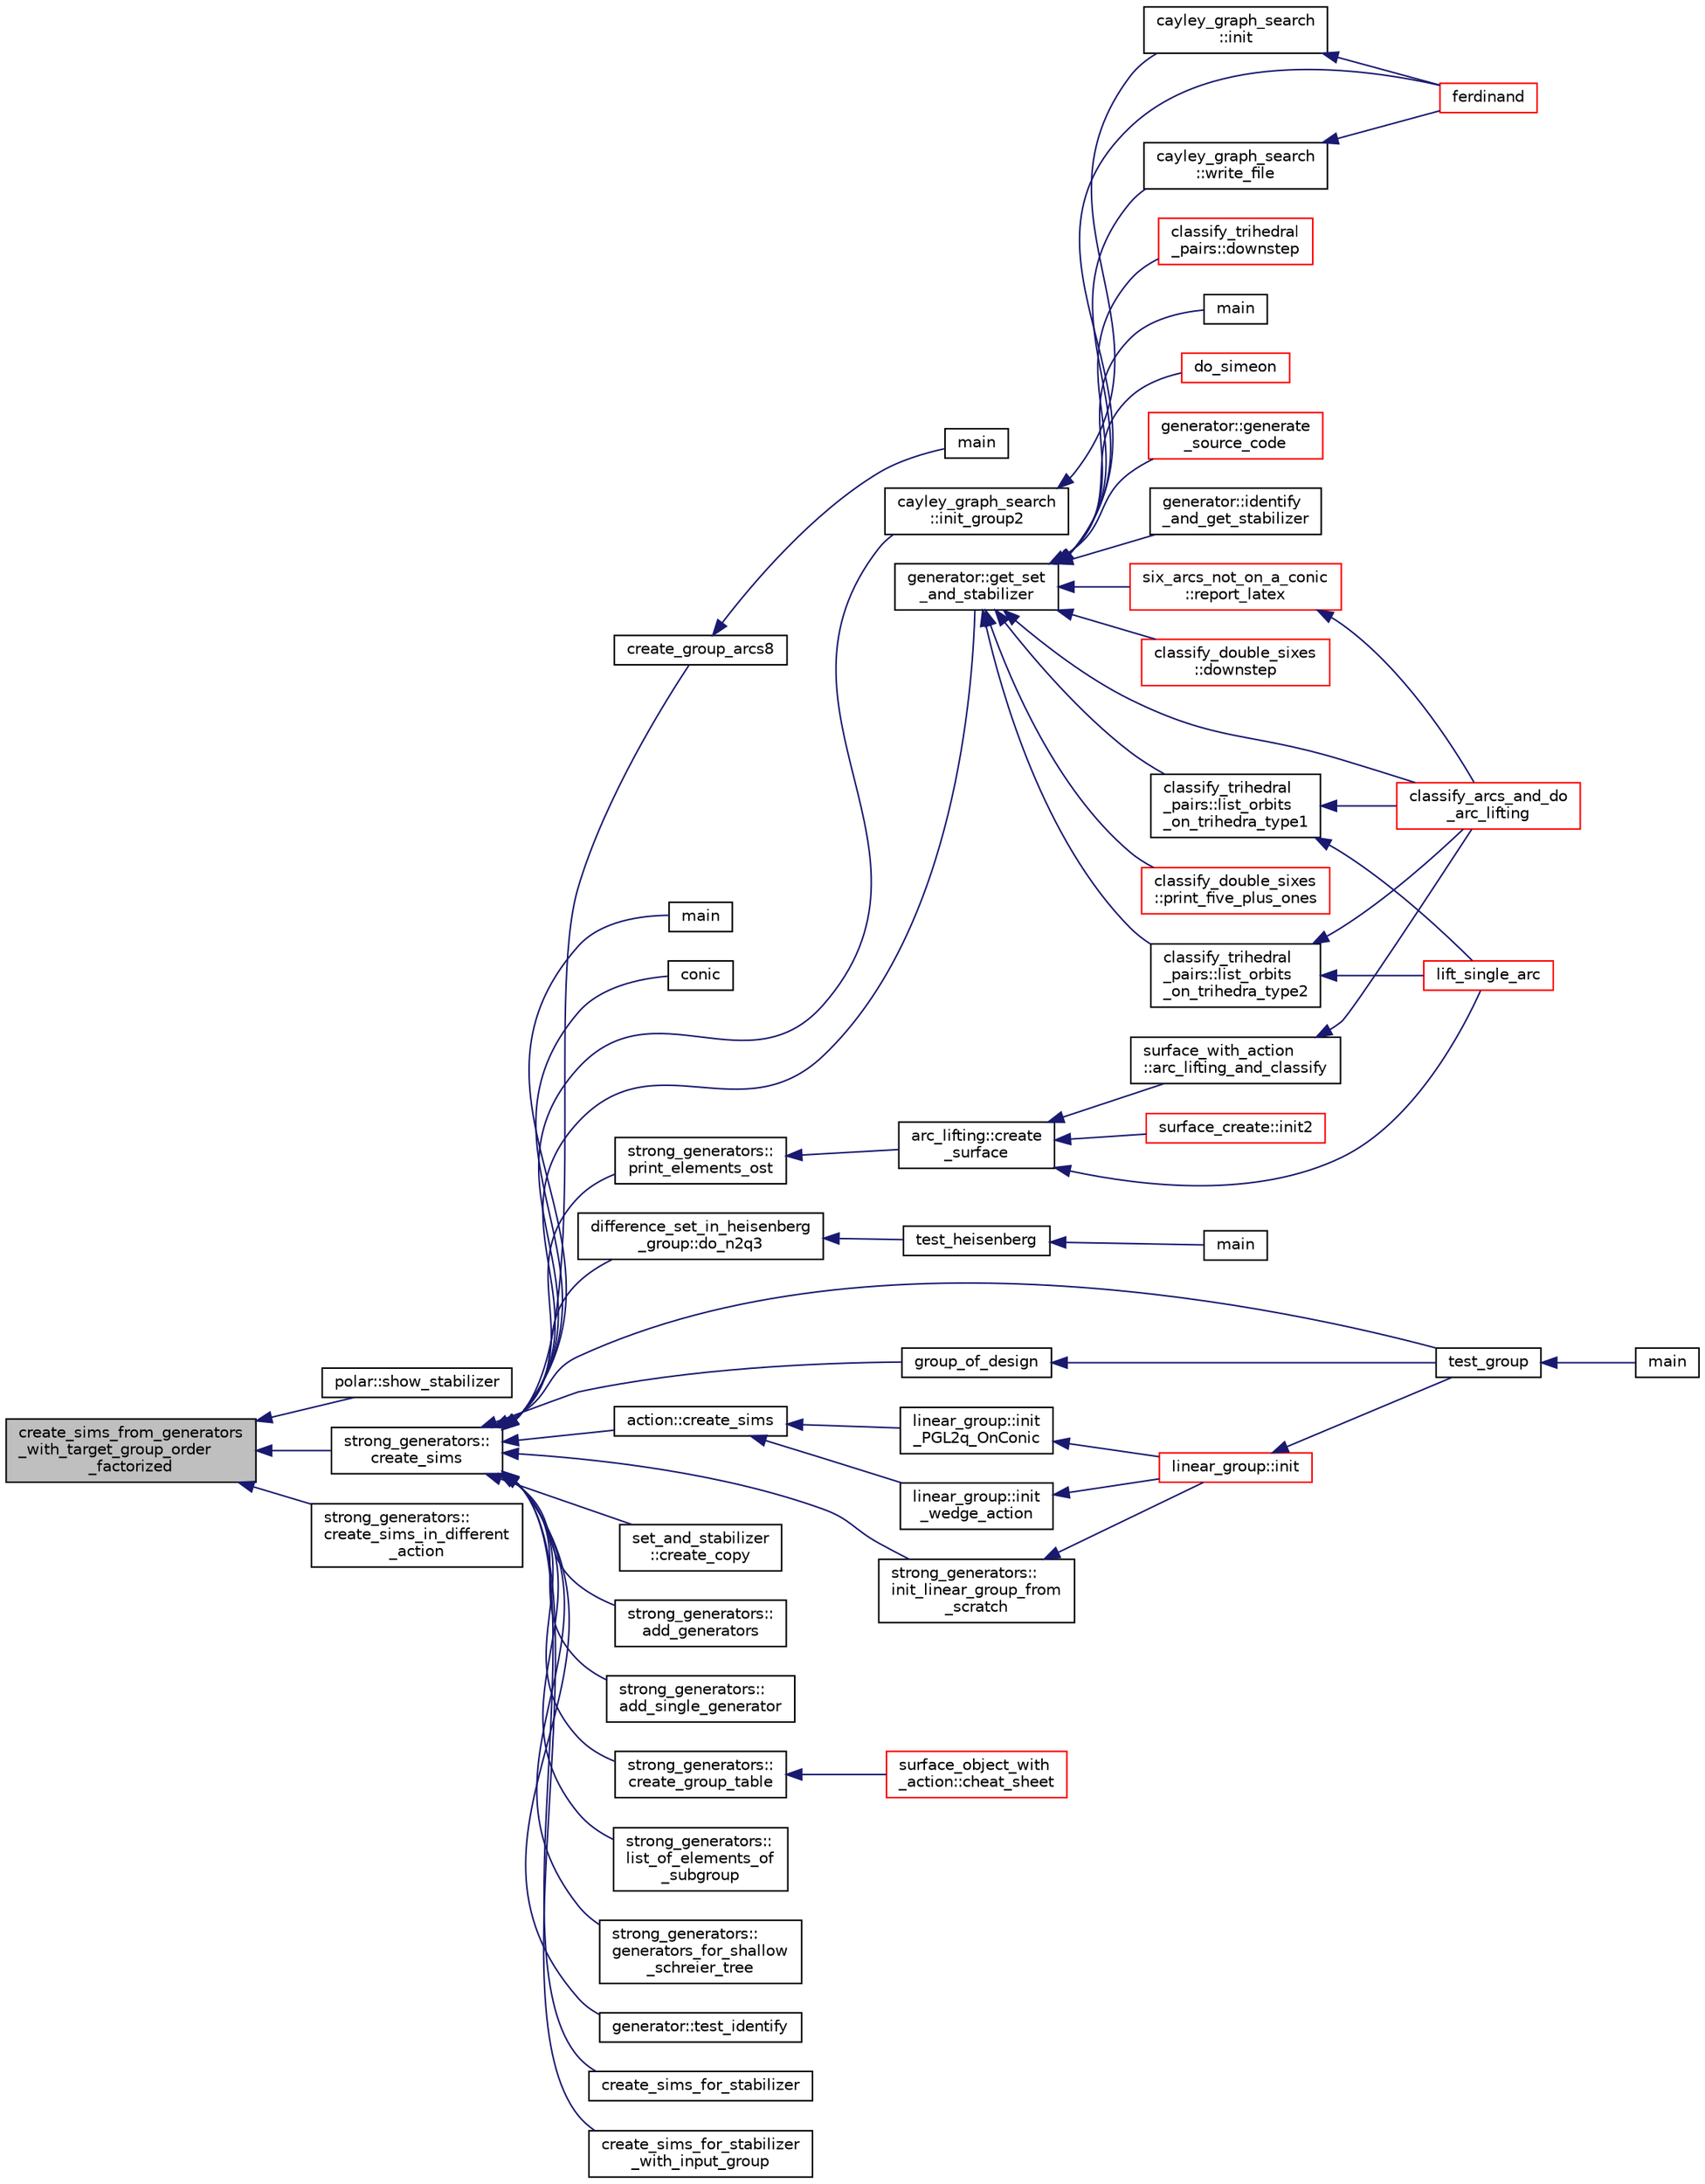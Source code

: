digraph "create_sims_from_generators_with_target_group_order_factorized"
{
  edge [fontname="Helvetica",fontsize="10",labelfontname="Helvetica",labelfontsize="10"];
  node [fontname="Helvetica",fontsize="10",shape=record];
  rankdir="LR";
  Node44 [label="create_sims_from_generators\l_with_target_group_order\l_factorized",height=0.2,width=0.4,color="black", fillcolor="grey75", style="filled", fontcolor="black"];
  Node44 -> Node45 [dir="back",color="midnightblue",fontsize="10",style="solid",fontname="Helvetica"];
  Node45 [label="polar::show_stabilizer",height=0.2,width=0.4,color="black", fillcolor="white", style="filled",URL="$da/d1c/classpolar.html#a24c5eb95c94171766c5fdc098db90581"];
  Node44 -> Node46 [dir="back",color="midnightblue",fontsize="10",style="solid",fontname="Helvetica"];
  Node46 [label="strong_generators::\lcreate_sims",height=0.2,width=0.4,color="black", fillcolor="white", style="filled",URL="$dc/d09/classstrong__generators.html#afca700d50772a39eeb74239355ae67e1"];
  Node46 -> Node47 [dir="back",color="midnightblue",fontsize="10",style="solid",fontname="Helvetica"];
  Node47 [label="create_group_arcs8",height=0.2,width=0.4,color="black", fillcolor="white", style="filled",URL="$d1/d9e/create__group_8_c.html#a9928eebe07667a19d9ac9409e0c9702c"];
  Node47 -> Node48 [dir="back",color="midnightblue",fontsize="10",style="solid",fontname="Helvetica"];
  Node48 [label="main",height=0.2,width=0.4,color="black", fillcolor="white", style="filled",URL="$d1/d9e/create__group_8_c.html#a217dbf8b442f20279ea00b898af96f52"];
  Node46 -> Node49 [dir="back",color="midnightblue",fontsize="10",style="solid",fontname="Helvetica"];
  Node49 [label="main",height=0.2,width=0.4,color="black", fillcolor="white", style="filled",URL="$db/d67/test__hyperoval_8_c.html#a3c04138a5bfe5d72780bb7e82a18e627"];
  Node46 -> Node50 [dir="back",color="midnightblue",fontsize="10",style="solid",fontname="Helvetica"];
  Node50 [label="conic",height=0.2,width=0.4,color="black", fillcolor="white", style="filled",URL="$d4/de8/conic_8_c.html#a96def9474b981a9d5831a9b48d85d652"];
  Node46 -> Node51 [dir="back",color="midnightblue",fontsize="10",style="solid",fontname="Helvetica"];
  Node51 [label="cayley_graph_search\l::init_group2",height=0.2,width=0.4,color="black", fillcolor="white", style="filled",URL="$de/dae/classcayley__graph__search.html#ac765646a4795740d7ac0a9407bf35f32"];
  Node51 -> Node52 [dir="back",color="midnightblue",fontsize="10",style="solid",fontname="Helvetica"];
  Node52 [label="cayley_graph_search\l::init",height=0.2,width=0.4,color="black", fillcolor="white", style="filled",URL="$de/dae/classcayley__graph__search.html#add9c6434abeaebac4a07bc03cb21672d"];
  Node52 -> Node53 [dir="back",color="midnightblue",fontsize="10",style="solid",fontname="Helvetica"];
  Node53 [label="ferdinand",height=0.2,width=0.4,color="red", fillcolor="white", style="filled",URL="$da/df3/ferdinand_8_c.html#a322b57727d23cf5a0932f11c30ea18d9"];
  Node46 -> Node55 [dir="back",color="midnightblue",fontsize="10",style="solid",fontname="Helvetica"];
  Node55 [label="difference_set_in_heisenberg\l_group::do_n2q3",height=0.2,width=0.4,color="black", fillcolor="white", style="filled",URL="$de/d8a/classdifference__set__in__heisenberg__group.html#aca82ff116dd5d17cfbb311e809b6d023"];
  Node55 -> Node56 [dir="back",color="midnightblue",fontsize="10",style="solid",fontname="Helvetica"];
  Node56 [label="test_heisenberg",height=0.2,width=0.4,color="black", fillcolor="white", style="filled",URL="$d7/db9/tao_8_c.html#a87d0c5c3b1f228ddbc4f326d3b662c24"];
  Node56 -> Node57 [dir="back",color="midnightblue",fontsize="10",style="solid",fontname="Helvetica"];
  Node57 [label="main",height=0.2,width=0.4,color="black", fillcolor="white", style="filled",URL="$d7/db9/tao_8_c.html#a3c04138a5bfe5d72780bb7e82a18e627"];
  Node46 -> Node58 [dir="back",color="midnightblue",fontsize="10",style="solid",fontname="Helvetica"];
  Node58 [label="test_group",height=0.2,width=0.4,color="black", fillcolor="white", style="filled",URL="$d8/d03/analyze__q__designs_8_c.html#ad03444358d0b46e7aa4d88a806b44925"];
  Node58 -> Node59 [dir="back",color="midnightblue",fontsize="10",style="solid",fontname="Helvetica"];
  Node59 [label="main",height=0.2,width=0.4,color="black", fillcolor="white", style="filled",URL="$d8/d03/analyze__q__designs_8_c.html#a217dbf8b442f20279ea00b898af96f52"];
  Node46 -> Node60 [dir="back",color="midnightblue",fontsize="10",style="solid",fontname="Helvetica"];
  Node60 [label="group_of_design",height=0.2,width=0.4,color="black", fillcolor="white", style="filled",URL="$d8/d03/analyze__q__designs_8_c.html#a56bc4112debc1d923d24db2bdc86374a"];
  Node60 -> Node58 [dir="back",color="midnightblue",fontsize="10",style="solid",fontname="Helvetica"];
  Node46 -> Node61 [dir="back",color="midnightblue",fontsize="10",style="solid",fontname="Helvetica"];
  Node61 [label="set_and_stabilizer\l::create_copy",height=0.2,width=0.4,color="black", fillcolor="white", style="filled",URL="$de/df6/classset__and__stabilizer.html#a18a850b9c8a562a79f78a8bed6357acc"];
  Node46 -> Node62 [dir="back",color="midnightblue",fontsize="10",style="solid",fontname="Helvetica"];
  Node62 [label="action::create_sims",height=0.2,width=0.4,color="black", fillcolor="white", style="filled",URL="$d2/d86/classaction.html#aabdb8aa15327fc527589f38d85102914"];
  Node62 -> Node63 [dir="back",color="midnightblue",fontsize="10",style="solid",fontname="Helvetica"];
  Node63 [label="linear_group::init\l_PGL2q_OnConic",height=0.2,width=0.4,color="black", fillcolor="white", style="filled",URL="$df/d5a/classlinear__group.html#a84c4d6e1849da4c6f8f096a1af2a8270"];
  Node63 -> Node64 [dir="back",color="midnightblue",fontsize="10",style="solid",fontname="Helvetica"];
  Node64 [label="linear_group::init",height=0.2,width=0.4,color="red", fillcolor="white", style="filled",URL="$df/d5a/classlinear__group.html#a8119aa9b882192ab422b12614b259f28"];
  Node64 -> Node58 [dir="back",color="midnightblue",fontsize="10",style="solid",fontname="Helvetica"];
  Node62 -> Node68 [dir="back",color="midnightblue",fontsize="10",style="solid",fontname="Helvetica"];
  Node68 [label="linear_group::init\l_wedge_action",height=0.2,width=0.4,color="black", fillcolor="white", style="filled",URL="$df/d5a/classlinear__group.html#a16a8a2a5fdc535f2263210ca7943119e"];
  Node68 -> Node64 [dir="back",color="midnightblue",fontsize="10",style="solid",fontname="Helvetica"];
  Node46 -> Node69 [dir="back",color="midnightblue",fontsize="10",style="solid",fontname="Helvetica"];
  Node69 [label="strong_generators::\ladd_generators",height=0.2,width=0.4,color="black", fillcolor="white", style="filled",URL="$dc/d09/classstrong__generators.html#a75299be04feeb9809ebc0bc9c809410e"];
  Node46 -> Node70 [dir="back",color="midnightblue",fontsize="10",style="solid",fontname="Helvetica"];
  Node70 [label="strong_generators::\ladd_single_generator",height=0.2,width=0.4,color="black", fillcolor="white", style="filled",URL="$dc/d09/classstrong__generators.html#a962faa508bd0743eca2be812957df7cc"];
  Node46 -> Node71 [dir="back",color="midnightblue",fontsize="10",style="solid",fontname="Helvetica"];
  Node71 [label="strong_generators::\lprint_elements_ost",height=0.2,width=0.4,color="black", fillcolor="white", style="filled",URL="$dc/d09/classstrong__generators.html#a592bfe2b3b7acdca7afa13f0777bef37"];
  Node71 -> Node72 [dir="back",color="midnightblue",fontsize="10",style="solid",fontname="Helvetica"];
  Node72 [label="arc_lifting::create\l_surface",height=0.2,width=0.4,color="black", fillcolor="white", style="filled",URL="$dc/db7/classarc__lifting.html#a2b1fd46281de9ff3fef00fc122d39b2b"];
  Node72 -> Node73 [dir="back",color="midnightblue",fontsize="10",style="solid",fontname="Helvetica"];
  Node73 [label="lift_single_arc",height=0.2,width=0.4,color="red", fillcolor="white", style="filled",URL="$d6/dc3/arc__lifting__main_8_c.html#a0bdc148f70112959722a40cf9758d54b"];
  Node72 -> Node75 [dir="back",color="midnightblue",fontsize="10",style="solid",fontname="Helvetica"];
  Node75 [label="surface_create::init2",height=0.2,width=0.4,color="red", fillcolor="white", style="filled",URL="$de/da4/classsurface__create.html#a0d600640f7dd62d5a6c36443effdab59"];
  Node72 -> Node79 [dir="back",color="midnightblue",fontsize="10",style="solid",fontname="Helvetica"];
  Node79 [label="surface_with_action\l::arc_lifting_and_classify",height=0.2,width=0.4,color="black", fillcolor="white", style="filled",URL="$d8/df9/classsurface__with__action.html#a62a3948f830c59e09ef94937650a07a4"];
  Node79 -> Node80 [dir="back",color="midnightblue",fontsize="10",style="solid",fontname="Helvetica"];
  Node80 [label="classify_arcs_and_do\l_arc_lifting",height=0.2,width=0.4,color="red", fillcolor="white", style="filled",URL="$d6/dc3/arc__lifting__main_8_c.html#afdd7be16f16b8c71e9a72fe5f6a0b59c"];
  Node46 -> Node81 [dir="back",color="midnightblue",fontsize="10",style="solid",fontname="Helvetica"];
  Node81 [label="strong_generators::\lcreate_group_table",height=0.2,width=0.4,color="black", fillcolor="white", style="filled",URL="$dc/d09/classstrong__generators.html#a71a070c14d4a951cbf7de836e5d8d1be"];
  Node81 -> Node82 [dir="back",color="midnightblue",fontsize="10",style="solid",fontname="Helvetica"];
  Node82 [label="surface_object_with\l_action::cheat_sheet",height=0.2,width=0.4,color="red", fillcolor="white", style="filled",URL="$db/d28/classsurface__object__with__action.html#a13371a6bb26f27759adcc0f7292b12d2"];
  Node46 -> Node83 [dir="back",color="midnightblue",fontsize="10",style="solid",fontname="Helvetica"];
  Node83 [label="strong_generators::\llist_of_elements_of\l_subgroup",height=0.2,width=0.4,color="black", fillcolor="white", style="filled",URL="$dc/d09/classstrong__generators.html#a9b584457f4dcbd964a4603ee219cc771"];
  Node46 -> Node84 [dir="back",color="midnightblue",fontsize="10",style="solid",fontname="Helvetica"];
  Node84 [label="strong_generators::\lgenerators_for_shallow\l_schreier_tree",height=0.2,width=0.4,color="black", fillcolor="white", style="filled",URL="$dc/d09/classstrong__generators.html#a5d093b23261ef710325614ad5c497dbc"];
  Node46 -> Node85 [dir="back",color="midnightblue",fontsize="10",style="solid",fontname="Helvetica"];
  Node85 [label="strong_generators::\linit_linear_group_from\l_scratch",height=0.2,width=0.4,color="black", fillcolor="white", style="filled",URL="$dc/d09/classstrong__generators.html#ad47ecfb9c141b65ed6aca34231d5a0d2"];
  Node85 -> Node64 [dir="back",color="midnightblue",fontsize="10",style="solid",fontname="Helvetica"];
  Node46 -> Node86 [dir="back",color="midnightblue",fontsize="10",style="solid",fontname="Helvetica"];
  Node86 [label="generator::get_set\l_and_stabilizer",height=0.2,width=0.4,color="black", fillcolor="white", style="filled",URL="$d7/d73/classgenerator.html#a23116270f27facfd48e4190a84e0ef20"];
  Node86 -> Node53 [dir="back",color="midnightblue",fontsize="10",style="solid",fontname="Helvetica"];
  Node86 -> Node87 [dir="back",color="midnightblue",fontsize="10",style="solid",fontname="Helvetica"];
  Node87 [label="cayley_graph_search\l::write_file",height=0.2,width=0.4,color="black", fillcolor="white", style="filled",URL="$de/dae/classcayley__graph__search.html#a428879782c317f9a4f9524ea5d16072b"];
  Node87 -> Node53 [dir="back",color="midnightblue",fontsize="10",style="solid",fontname="Helvetica"];
  Node86 -> Node88 [dir="back",color="midnightblue",fontsize="10",style="solid",fontname="Helvetica"];
  Node88 [label="main",height=0.2,width=0.4,color="black", fillcolor="white", style="filled",URL="$d9/d5f/example__fano__plane_8_c.html#ae66f6b31b5ad750f1fe042a706a4e3d4"];
  Node86 -> Node89 [dir="back",color="midnightblue",fontsize="10",style="solid",fontname="Helvetica"];
  Node89 [label="do_simeon",height=0.2,width=0.4,color="red", fillcolor="white", style="filled",URL="$d5/d13/simeon_8_c.html#a36cf3f9cb484fa44da7a7dfcbe9385d0"];
  Node86 -> Node80 [dir="back",color="midnightblue",fontsize="10",style="solid",fontname="Helvetica"];
  Node86 -> Node91 [dir="back",color="midnightblue",fontsize="10",style="solid",fontname="Helvetica"];
  Node91 [label="generator::generate\l_source_code",height=0.2,width=0.4,color="red", fillcolor="white", style="filled",URL="$d7/d73/classgenerator.html#a927aa5ef3dbe7bfc7f3415bf005620ed"];
  Node86 -> Node97 [dir="back",color="midnightblue",fontsize="10",style="solid",fontname="Helvetica"];
  Node97 [label="generator::identify\l_and_get_stabilizer",height=0.2,width=0.4,color="black", fillcolor="white", style="filled",URL="$d7/d73/classgenerator.html#a7869a4ccc807a96d18fa5d535e74cf1e"];
  Node86 -> Node98 [dir="back",color="midnightblue",fontsize="10",style="solid",fontname="Helvetica"];
  Node98 [label="classify_double_sixes\l::downstep",height=0.2,width=0.4,color="red", fillcolor="white", style="filled",URL="$dd/d23/classclassify__double__sixes.html#aed4b1460612fe2fd5b4e4611e83b2806"];
  Node86 -> Node101 [dir="back",color="midnightblue",fontsize="10",style="solid",fontname="Helvetica"];
  Node101 [label="classify_double_sixes\l::print_five_plus_ones",height=0.2,width=0.4,color="red", fillcolor="white", style="filled",URL="$dd/d23/classclassify__double__sixes.html#a4211b29d5115343c52fef8a64d46a7c7"];
  Node86 -> Node103 [dir="back",color="midnightblue",fontsize="10",style="solid",fontname="Helvetica"];
  Node103 [label="classify_trihedral\l_pairs::list_orbits\l_on_trihedra_type1",height=0.2,width=0.4,color="black", fillcolor="white", style="filled",URL="$d1/d21/classclassify__trihedral__pairs.html#a5289f00a07639129c5264ba88508ca13"];
  Node103 -> Node73 [dir="back",color="midnightblue",fontsize="10",style="solid",fontname="Helvetica"];
  Node103 -> Node80 [dir="back",color="midnightblue",fontsize="10",style="solid",fontname="Helvetica"];
  Node86 -> Node104 [dir="back",color="midnightblue",fontsize="10",style="solid",fontname="Helvetica"];
  Node104 [label="classify_trihedral\l_pairs::list_orbits\l_on_trihedra_type2",height=0.2,width=0.4,color="black", fillcolor="white", style="filled",URL="$d1/d21/classclassify__trihedral__pairs.html#a98826e788eb4eedfc615144211032633"];
  Node104 -> Node73 [dir="back",color="midnightblue",fontsize="10",style="solid",fontname="Helvetica"];
  Node104 -> Node80 [dir="back",color="midnightblue",fontsize="10",style="solid",fontname="Helvetica"];
  Node86 -> Node105 [dir="back",color="midnightblue",fontsize="10",style="solid",fontname="Helvetica"];
  Node105 [label="classify_trihedral\l_pairs::downstep",height=0.2,width=0.4,color="red", fillcolor="white", style="filled",URL="$d1/d21/classclassify__trihedral__pairs.html#a3fe3880b4f1451c976300cba97be0bbf"];
  Node86 -> Node107 [dir="back",color="midnightblue",fontsize="10",style="solid",fontname="Helvetica"];
  Node107 [label="six_arcs_not_on_a_conic\l::report_latex",height=0.2,width=0.4,color="red", fillcolor="white", style="filled",URL="$d8/de6/classsix__arcs__not__on__a__conic.html#a7382d61449608121f5ef1d4d1c69756c"];
  Node107 -> Node80 [dir="back",color="midnightblue",fontsize="10",style="solid",fontname="Helvetica"];
  Node46 -> Node108 [dir="back",color="midnightblue",fontsize="10",style="solid",fontname="Helvetica"];
  Node108 [label="generator::test_identify",height=0.2,width=0.4,color="black", fillcolor="white", style="filled",URL="$d7/d73/classgenerator.html#afe1191d7f525d0f1197ffc81c966c632"];
  Node46 -> Node109 [dir="back",color="midnightblue",fontsize="10",style="solid",fontname="Helvetica"];
  Node109 [label="create_sims_for_stabilizer",height=0.2,width=0.4,color="black", fillcolor="white", style="filled",URL="$d0/d76/tl__algebra__and__number__theory_8h.html#af2c67d225072549409be710ac3cd30f8"];
  Node46 -> Node110 [dir="back",color="midnightblue",fontsize="10",style="solid",fontname="Helvetica"];
  Node110 [label="create_sims_for_stabilizer\l_with_input_group",height=0.2,width=0.4,color="black", fillcolor="white", style="filled",URL="$d0/d76/tl__algebra__and__number__theory_8h.html#af5482567a8d6ba5c2fe593bf6f7f9a0f"];
  Node44 -> Node111 [dir="back",color="midnightblue",fontsize="10",style="solid",fontname="Helvetica"];
  Node111 [label="strong_generators::\lcreate_sims_in_different\l_action",height=0.2,width=0.4,color="black", fillcolor="white", style="filled",URL="$dc/d09/classstrong__generators.html#a03628c036a640593674adce3b15b3c7d"];
}
